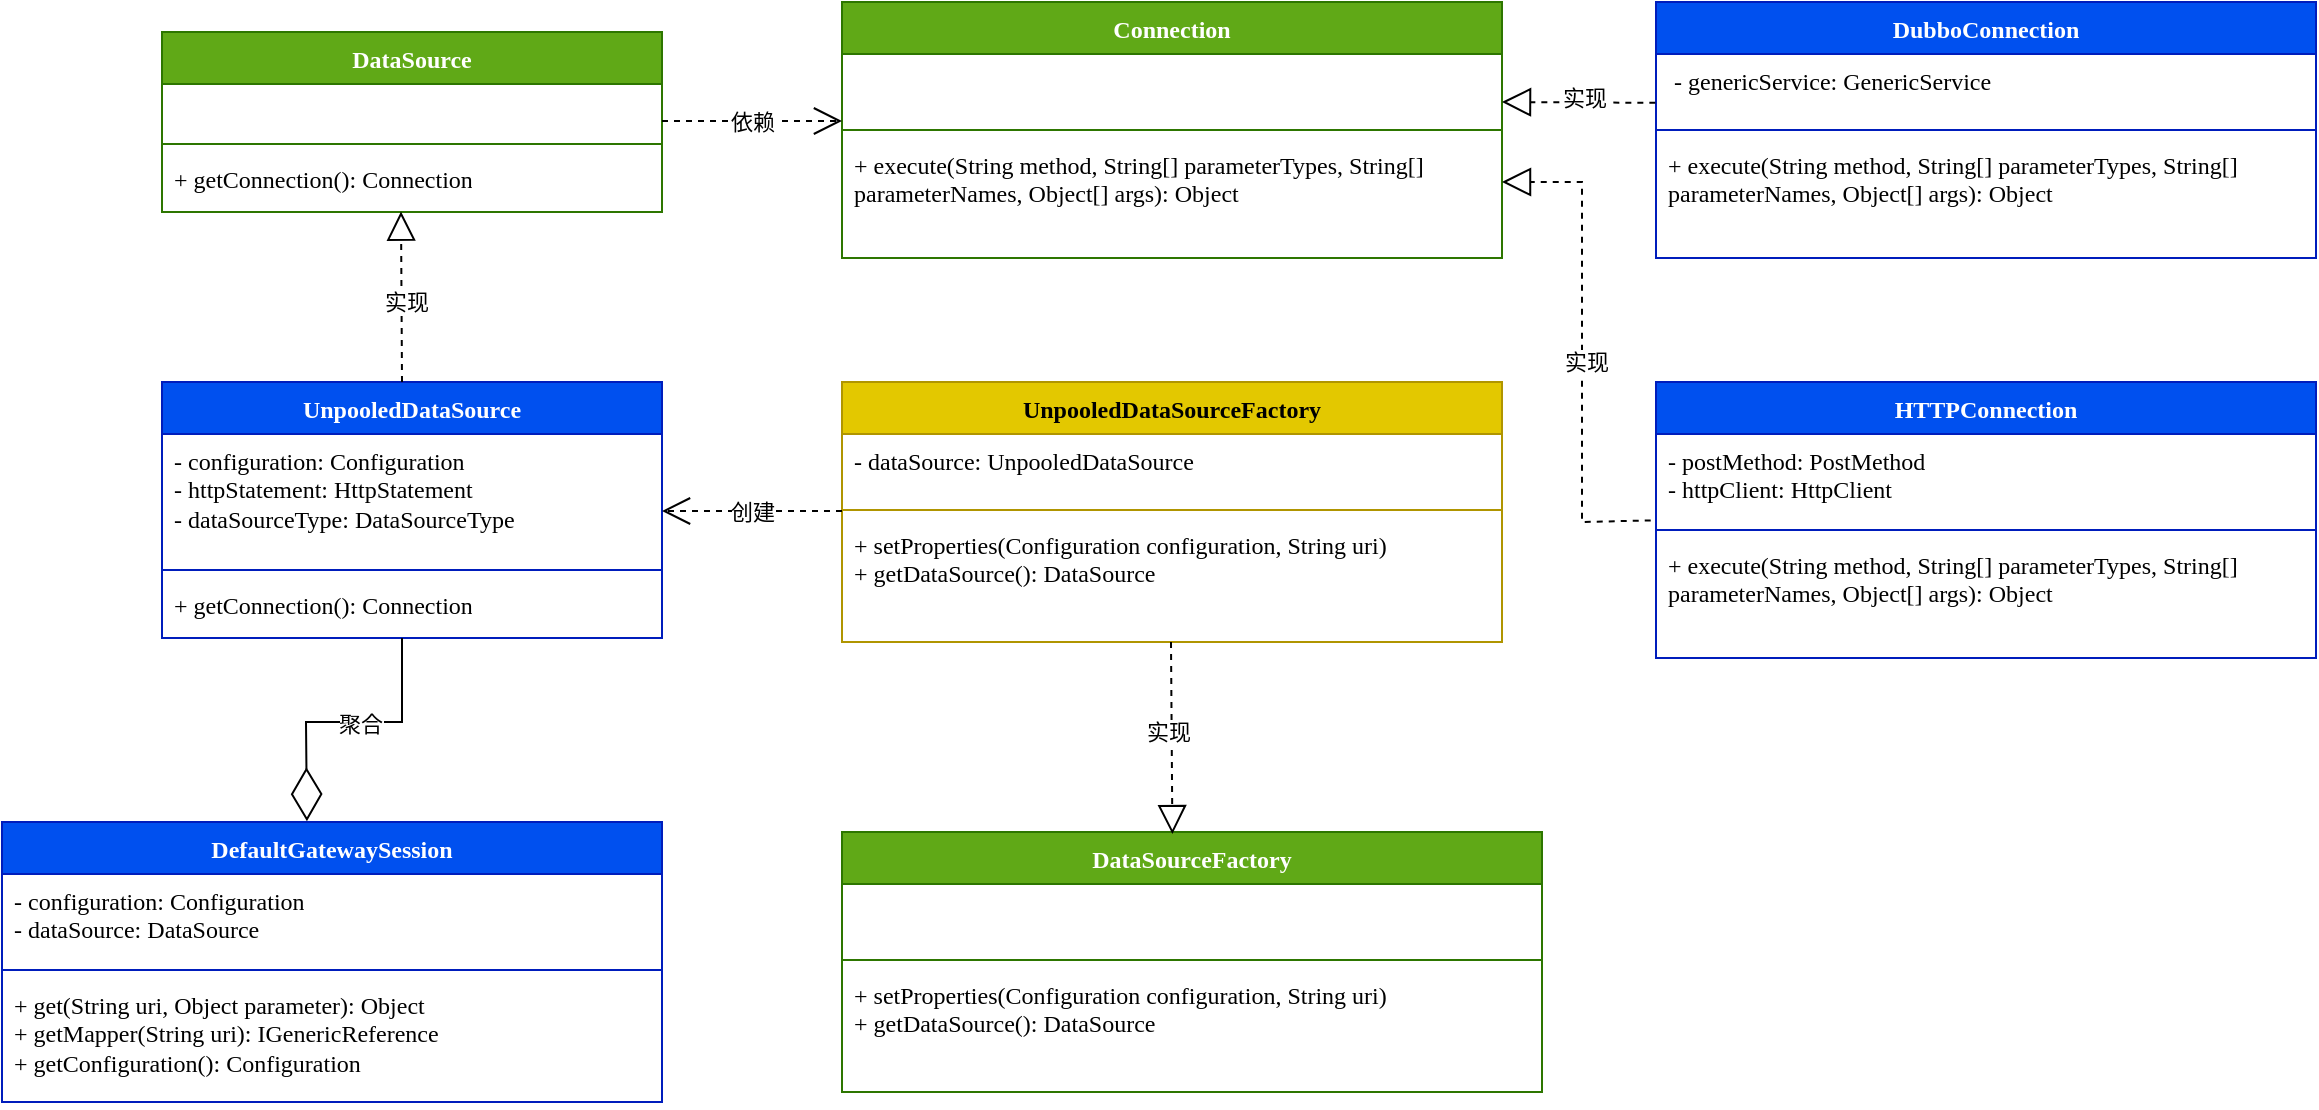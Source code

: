 <mxfile version="24.0.1" type="github">
  <diagram name="第 1 页" id="USrFYipgYp_KT1rdQ8zf">
    <mxGraphModel dx="1050" dy="530" grid="1" gridSize="10" guides="1" tooltips="1" connect="1" arrows="1" fold="1" page="1" pageScale="1" pageWidth="827" pageHeight="1169" math="0" shadow="0">
      <root>
        <mxCell id="0" />
        <mxCell id="1" parent="0" />
        <mxCell id="pNkTz1-p1m6hmrgj7PNW-1" value="&lt;font face=&quot;Lucida Console&quot;&gt;DataSource&lt;/font&gt;" style="swimlane;fontStyle=1;align=center;verticalAlign=top;childLayout=stackLayout;horizontal=1;startSize=26;horizontalStack=0;resizeParent=1;resizeParentMax=0;resizeLast=0;collapsible=1;marginBottom=0;whiteSpace=wrap;html=1;fillColor=#60a917;strokeColor=#2D7600;fontColor=#ffffff;" vertex="1" parent="1">
          <mxGeometry x="80" y="145" width="250" height="90" as="geometry" />
        </mxCell>
        <mxCell id="pNkTz1-p1m6hmrgj7PNW-2" value="&amp;nbsp;" style="text;strokeColor=none;fillColor=none;align=left;verticalAlign=top;spacingLeft=4;spacingRight=4;overflow=hidden;rotatable=0;points=[[0,0.5],[1,0.5]];portConstraint=eastwest;whiteSpace=wrap;html=1;" vertex="1" parent="pNkTz1-p1m6hmrgj7PNW-1">
          <mxGeometry y="26" width="250" height="26" as="geometry" />
        </mxCell>
        <mxCell id="pNkTz1-p1m6hmrgj7PNW-3" value="" style="line;strokeWidth=1;fillColor=none;align=left;verticalAlign=middle;spacingTop=-1;spacingLeft=3;spacingRight=3;rotatable=0;labelPosition=right;points=[];portConstraint=eastwest;strokeColor=inherit;" vertex="1" parent="pNkTz1-p1m6hmrgj7PNW-1">
          <mxGeometry y="52" width="250" height="8" as="geometry" />
        </mxCell>
        <mxCell id="pNkTz1-p1m6hmrgj7PNW-4" value="&lt;font face=&quot;Lucida Console&quot;&gt;+&amp;nbsp;getConnection(): Connection&lt;/font&gt;" style="text;strokeColor=none;fillColor=none;align=left;verticalAlign=top;spacingLeft=4;spacingRight=4;overflow=hidden;rotatable=0;points=[[0,0.5],[1,0.5]];portConstraint=eastwest;whiteSpace=wrap;html=1;" vertex="1" parent="pNkTz1-p1m6hmrgj7PNW-1">
          <mxGeometry y="60" width="250" height="30" as="geometry" />
        </mxCell>
        <mxCell id="pNkTz1-p1m6hmrgj7PNW-5" value="&lt;font face=&quot;Lucida Console&quot;&gt;Connection&lt;/font&gt;" style="swimlane;fontStyle=1;align=center;verticalAlign=top;childLayout=stackLayout;horizontal=1;startSize=26;horizontalStack=0;resizeParent=1;resizeParentMax=0;resizeLast=0;collapsible=1;marginBottom=0;whiteSpace=wrap;html=1;fillColor=#60a917;strokeColor=#2D7600;fontColor=#ffffff;" vertex="1" parent="1">
          <mxGeometry x="420" y="130" width="330" height="128" as="geometry" />
        </mxCell>
        <mxCell id="pNkTz1-p1m6hmrgj7PNW-6" value="&amp;nbsp;" style="text;strokeColor=none;fillColor=none;align=left;verticalAlign=top;spacingLeft=4;spacingRight=4;overflow=hidden;rotatable=0;points=[[0,0.5],[1,0.5]];portConstraint=eastwest;whiteSpace=wrap;html=1;" vertex="1" parent="pNkTz1-p1m6hmrgj7PNW-5">
          <mxGeometry y="26" width="330" height="34" as="geometry" />
        </mxCell>
        <mxCell id="pNkTz1-p1m6hmrgj7PNW-7" value="" style="line;strokeWidth=1;fillColor=none;align=left;verticalAlign=middle;spacingTop=-1;spacingLeft=3;spacingRight=3;rotatable=0;labelPosition=right;points=[];portConstraint=eastwest;strokeColor=inherit;" vertex="1" parent="pNkTz1-p1m6hmrgj7PNW-5">
          <mxGeometry y="60" width="330" height="8" as="geometry" />
        </mxCell>
        <mxCell id="pNkTz1-p1m6hmrgj7PNW-8" value="&lt;font face=&quot;Lucida Console&quot;&gt;+ execute(String method, String[] parameterTypes, String[] parameterNames, Object[] args): Object&lt;/font&gt;" style="text;strokeColor=none;fillColor=none;align=left;verticalAlign=top;spacingLeft=4;spacingRight=4;overflow=hidden;rotatable=0;points=[[0,0.5],[1,0.5]];portConstraint=eastwest;whiteSpace=wrap;html=1;" vertex="1" parent="pNkTz1-p1m6hmrgj7PNW-5">
          <mxGeometry y="68" width="330" height="60" as="geometry" />
        </mxCell>
        <mxCell id="pNkTz1-p1m6hmrgj7PNW-9" value="&lt;font face=&quot;Lucida Console&quot;&gt;UnpooledDataSource&lt;/font&gt;" style="swimlane;fontStyle=1;align=center;verticalAlign=top;childLayout=stackLayout;horizontal=1;startSize=26;horizontalStack=0;resizeParent=1;resizeParentMax=0;resizeLast=0;collapsible=1;marginBottom=0;whiteSpace=wrap;html=1;fillColor=#0050ef;strokeColor=#001DBC;fontColor=#ffffff;" vertex="1" parent="1">
          <mxGeometry x="80" y="320" width="250" height="128" as="geometry" />
        </mxCell>
        <mxCell id="pNkTz1-p1m6hmrgj7PNW-10" value="&lt;font face=&quot;Lucida Console&quot;&gt;- configuration: Configuration&lt;/font&gt;&lt;div&gt;&lt;font face=&quot;Lucida Console&quot;&gt;-&amp;nbsp;&lt;/font&gt;&lt;span style=&quot;background-color: initial;&quot;&gt;&lt;font face=&quot;Lucida Console&quot;&gt;httpStatement: H&lt;/font&gt;&lt;/span&gt;&lt;span style=&quot;background-color: initial;&quot;&gt;&lt;font face=&quot;Lucida Console&quot;&gt;ttpStatement&lt;/font&gt;&lt;/span&gt;&lt;/div&gt;&lt;div&gt;&lt;span style=&quot;background-color: initial;&quot;&gt;&lt;font face=&quot;Lucida Console&quot;&gt;-&amp;nbsp;&lt;/font&gt;&lt;/span&gt;&lt;span style=&quot;background-color: initial;&quot;&gt;&lt;font face=&quot;Lucida Console&quot;&gt;dataSourceType: D&lt;/font&gt;&lt;/span&gt;&lt;span style=&quot;background-color: initial;&quot;&gt;&lt;font face=&quot;Lucida Console&quot;&gt;ataSourceType&lt;/font&gt;&lt;/span&gt;&lt;/div&gt;" style="text;strokeColor=none;fillColor=none;align=left;verticalAlign=top;spacingLeft=4;spacingRight=4;overflow=hidden;rotatable=0;points=[[0,0.5],[1,0.5]];portConstraint=eastwest;whiteSpace=wrap;html=1;" vertex="1" parent="pNkTz1-p1m6hmrgj7PNW-9">
          <mxGeometry y="26" width="250" height="64" as="geometry" />
        </mxCell>
        <mxCell id="pNkTz1-p1m6hmrgj7PNW-11" value="" style="line;strokeWidth=1;fillColor=none;align=left;verticalAlign=middle;spacingTop=-1;spacingLeft=3;spacingRight=3;rotatable=0;labelPosition=right;points=[];portConstraint=eastwest;strokeColor=inherit;" vertex="1" parent="pNkTz1-p1m6hmrgj7PNW-9">
          <mxGeometry y="90" width="250" height="8" as="geometry" />
        </mxCell>
        <mxCell id="pNkTz1-p1m6hmrgj7PNW-12" value="&lt;font face=&quot;Lucida Console&quot;&gt;+&amp;nbsp;getConnection(): Connection&lt;/font&gt;" style="text;strokeColor=none;fillColor=none;align=left;verticalAlign=top;spacingLeft=4;spacingRight=4;overflow=hidden;rotatable=0;points=[[0,0.5],[1,0.5]];portConstraint=eastwest;whiteSpace=wrap;html=1;" vertex="1" parent="pNkTz1-p1m6hmrgj7PNW-9">
          <mxGeometry y="98" width="250" height="30" as="geometry" />
        </mxCell>
        <mxCell id="pNkTz1-p1m6hmrgj7PNW-13" value="&lt;font face=&quot;Lucida Console&quot;&gt;UnpooledDataSourceFactory&lt;/font&gt;" style="swimlane;fontStyle=1;align=center;verticalAlign=top;childLayout=stackLayout;horizontal=1;startSize=26;horizontalStack=0;resizeParent=1;resizeParentMax=0;resizeLast=0;collapsible=1;marginBottom=0;whiteSpace=wrap;html=1;fillColor=#e3c800;strokeColor=#B09500;fontColor=#000000;" vertex="1" parent="1">
          <mxGeometry x="420" y="320" width="330" height="130" as="geometry" />
        </mxCell>
        <mxCell id="pNkTz1-p1m6hmrgj7PNW-14" value="&lt;font face=&quot;Lucida Console&quot;&gt;- dataSource:&amp;nbsp;UnpooledDataSource&lt;/font&gt;" style="text;strokeColor=none;fillColor=none;align=left;verticalAlign=top;spacingLeft=4;spacingRight=4;overflow=hidden;rotatable=0;points=[[0,0.5],[1,0.5]];portConstraint=eastwest;whiteSpace=wrap;html=1;" vertex="1" parent="pNkTz1-p1m6hmrgj7PNW-13">
          <mxGeometry y="26" width="330" height="34" as="geometry" />
        </mxCell>
        <mxCell id="pNkTz1-p1m6hmrgj7PNW-15" value="" style="line;strokeWidth=1;fillColor=none;align=left;verticalAlign=middle;spacingTop=-1;spacingLeft=3;spacingRight=3;rotatable=0;labelPosition=right;points=[];portConstraint=eastwest;strokeColor=inherit;" vertex="1" parent="pNkTz1-p1m6hmrgj7PNW-13">
          <mxGeometry y="60" width="330" height="8" as="geometry" />
        </mxCell>
        <mxCell id="pNkTz1-p1m6hmrgj7PNW-16" value="&lt;font face=&quot;Lucida Console&quot;&gt;+&amp;nbsp;setProperties(Configuration configuration, String uri)&lt;/font&gt;&lt;div&gt;&lt;font face=&quot;Lucida Console&quot;&gt;+&amp;nbsp;&lt;/font&gt;&lt;span style=&quot;background-color: initial;&quot;&gt;&lt;font face=&quot;Lucida Console&quot;&gt;getDataSource(): DataSource&lt;/font&gt;&lt;/span&gt;&lt;/div&gt;" style="text;strokeColor=none;fillColor=none;align=left;verticalAlign=top;spacingLeft=4;spacingRight=4;overflow=hidden;rotatable=0;points=[[0,0.5],[1,0.5]];portConstraint=eastwest;whiteSpace=wrap;html=1;" vertex="1" parent="pNkTz1-p1m6hmrgj7PNW-13">
          <mxGeometry y="68" width="330" height="62" as="geometry" />
        </mxCell>
        <mxCell id="pNkTz1-p1m6hmrgj7PNW-17" value="&lt;font face=&quot;Lucida Console&quot;&gt;DataSourceFactory&lt;/font&gt;" style="swimlane;fontStyle=1;align=center;verticalAlign=top;childLayout=stackLayout;horizontal=1;startSize=26;horizontalStack=0;resizeParent=1;resizeParentMax=0;resizeLast=0;collapsible=1;marginBottom=0;whiteSpace=wrap;html=1;fillColor=#60a917;strokeColor=#2D7600;fontColor=#ffffff;" vertex="1" parent="1">
          <mxGeometry x="420" y="545" width="350" height="130" as="geometry" />
        </mxCell>
        <mxCell id="pNkTz1-p1m6hmrgj7PNW-18" value="&lt;font face=&quot;Lucida Console&quot;&gt;&amp;nbsp;&lt;/font&gt;" style="text;strokeColor=none;fillColor=none;align=left;verticalAlign=top;spacingLeft=4;spacingRight=4;overflow=hidden;rotatable=0;points=[[0,0.5],[1,0.5]];portConstraint=eastwest;whiteSpace=wrap;html=1;" vertex="1" parent="pNkTz1-p1m6hmrgj7PNW-17">
          <mxGeometry y="26" width="350" height="34" as="geometry" />
        </mxCell>
        <mxCell id="pNkTz1-p1m6hmrgj7PNW-19" value="" style="line;strokeWidth=1;fillColor=none;align=left;verticalAlign=middle;spacingTop=-1;spacingLeft=3;spacingRight=3;rotatable=0;labelPosition=right;points=[];portConstraint=eastwest;strokeColor=inherit;" vertex="1" parent="pNkTz1-p1m6hmrgj7PNW-17">
          <mxGeometry y="60" width="350" height="8" as="geometry" />
        </mxCell>
        <mxCell id="pNkTz1-p1m6hmrgj7PNW-20" value="&lt;font face=&quot;Lucida Console&quot;&gt;+&amp;nbsp;setProperties(Configuration configuration, String uri)&lt;/font&gt;&lt;div&gt;&lt;font face=&quot;Lucida Console&quot;&gt;+&amp;nbsp;&lt;/font&gt;&lt;span style=&quot;background-color: initial;&quot;&gt;&lt;font face=&quot;Lucida Console&quot;&gt;getDataSource(): DataSource&lt;/font&gt;&lt;/span&gt;&lt;/div&gt;" style="text;strokeColor=none;fillColor=none;align=left;verticalAlign=top;spacingLeft=4;spacingRight=4;overflow=hidden;rotatable=0;points=[[0,0.5],[1,0.5]];portConstraint=eastwest;whiteSpace=wrap;html=1;" vertex="1" parent="pNkTz1-p1m6hmrgj7PNW-17">
          <mxGeometry y="68" width="350" height="62" as="geometry" />
        </mxCell>
        <mxCell id="pNkTz1-p1m6hmrgj7PNW-21" value="&lt;font face=&quot;Lucida Console&quot;&gt;DefaultGatewaySession&lt;/font&gt;" style="swimlane;fontStyle=1;align=center;verticalAlign=top;childLayout=stackLayout;horizontal=1;startSize=26;horizontalStack=0;resizeParent=1;resizeParentMax=0;resizeLast=0;collapsible=1;marginBottom=0;whiteSpace=wrap;html=1;fillColor=#0050ef;strokeColor=#001DBC;fontColor=#ffffff;" vertex="1" parent="1">
          <mxGeometry y="540" width="330" height="140" as="geometry" />
        </mxCell>
        <mxCell id="pNkTz1-p1m6hmrgj7PNW-22" value="&lt;span style=&quot;font-family: &amp;quot;Lucida Console&amp;quot;;&quot;&gt;- configuration: Configuration&lt;/span&gt;&lt;div&gt;&lt;span style=&quot;font-family: &amp;quot;Lucida Console&amp;quot;;&quot;&gt;-&amp;nbsp;&lt;/span&gt;&lt;span style=&quot;background-color: initial;&quot;&gt;&lt;font face=&quot;Lucida Console&quot;&gt;dataSource: D&lt;/font&gt;&lt;/span&gt;&lt;span style=&quot;background-color: initial;&quot;&gt;&lt;font face=&quot;Lucida Console&quot;&gt;ataSource&lt;/font&gt;&lt;/span&gt;&lt;/div&gt;" style="text;strokeColor=none;fillColor=none;align=left;verticalAlign=top;spacingLeft=4;spacingRight=4;overflow=hidden;rotatable=0;points=[[0,0.5],[1,0.5]];portConstraint=eastwest;whiteSpace=wrap;html=1;" vertex="1" parent="pNkTz1-p1m6hmrgj7PNW-21">
          <mxGeometry y="26" width="330" height="44" as="geometry" />
        </mxCell>
        <mxCell id="pNkTz1-p1m6hmrgj7PNW-23" value="" style="line;strokeWidth=1;fillColor=none;align=left;verticalAlign=middle;spacingTop=-1;spacingLeft=3;spacingRight=3;rotatable=0;labelPosition=right;points=[];portConstraint=eastwest;strokeColor=inherit;" vertex="1" parent="pNkTz1-p1m6hmrgj7PNW-21">
          <mxGeometry y="70" width="330" height="8" as="geometry" />
        </mxCell>
        <mxCell id="pNkTz1-p1m6hmrgj7PNW-24" value="&lt;div&gt;&lt;font face=&quot;Lucida Console&quot;&gt;+ get(String uri, Object parameter): Object&lt;/font&gt;&lt;/div&gt;&lt;div&gt;&lt;font face=&quot;Lucida Console&quot;&gt;+ getMapper(String uri): IGenericReference&lt;/font&gt;&lt;/div&gt;&lt;div&gt;&lt;font face=&quot;Lucida Console&quot;&gt;+ getConfiguration(): Configuration&lt;/font&gt;&lt;/div&gt;" style="text;strokeColor=none;fillColor=none;align=left;verticalAlign=top;spacingLeft=4;spacingRight=4;overflow=hidden;rotatable=0;points=[[0,0.5],[1,0.5]];portConstraint=eastwest;whiteSpace=wrap;html=1;" vertex="1" parent="pNkTz1-p1m6hmrgj7PNW-21">
          <mxGeometry y="78" width="330" height="62" as="geometry" />
        </mxCell>
        <mxCell id="pNkTz1-p1m6hmrgj7PNW-25" value="" style="endArrow=block;dashed=1;endFill=0;endSize=12;html=1;rounded=0;entryX=0.478;entryY=0.993;entryDx=0;entryDy=0;entryPerimeter=0;" edge="1" parent="1" target="pNkTz1-p1m6hmrgj7PNW-4">
          <mxGeometry width="160" relative="1" as="geometry">
            <mxPoint x="200" y="320" as="sourcePoint" />
            <mxPoint x="200" y="245" as="targetPoint" />
          </mxGeometry>
        </mxCell>
        <mxCell id="pNkTz1-p1m6hmrgj7PNW-26" value="实现" style="edgeLabel;html=1;align=center;verticalAlign=middle;resizable=0;points=[];" vertex="1" connectable="0" parent="pNkTz1-p1m6hmrgj7PNW-25">
          <mxGeometry x="-0.058" y="-2" relative="1" as="geometry">
            <mxPoint as="offset" />
          </mxGeometry>
        </mxCell>
        <mxCell id="pNkTz1-p1m6hmrgj7PNW-27" value="" style="endArrow=block;dashed=1;endFill=0;endSize=12;html=1;rounded=0;exitX=0.5;exitY=0;exitDx=0;exitDy=0;entryX=0.472;entryY=0.008;entryDx=0;entryDy=0;entryPerimeter=0;" edge="1" parent="1" target="pNkTz1-p1m6hmrgj7PNW-17">
          <mxGeometry width="160" relative="1" as="geometry">
            <mxPoint x="584.5" y="450" as="sourcePoint" />
            <mxPoint x="585" y="540" as="targetPoint" />
          </mxGeometry>
        </mxCell>
        <mxCell id="pNkTz1-p1m6hmrgj7PNW-28" value="实现" style="edgeLabel;html=1;align=center;verticalAlign=middle;resizable=0;points=[];" vertex="1" connectable="0" parent="pNkTz1-p1m6hmrgj7PNW-27">
          <mxGeometry x="-0.058" y="-2" relative="1" as="geometry">
            <mxPoint as="offset" />
          </mxGeometry>
        </mxCell>
        <mxCell id="pNkTz1-p1m6hmrgj7PNW-31" value="" style="endArrow=diamondThin;endFill=0;endSize=24;html=1;rounded=0;entryX=0.462;entryY=-0.003;entryDx=0;entryDy=0;entryPerimeter=0;" edge="1" parent="1" target="pNkTz1-p1m6hmrgj7PNW-21">
          <mxGeometry width="160" relative="1" as="geometry">
            <mxPoint x="200" y="448" as="sourcePoint" />
            <mxPoint x="200" y="579" as="targetPoint" />
            <Array as="points">
              <mxPoint x="200" y="490" />
              <mxPoint x="152" y="490" />
            </Array>
          </mxGeometry>
        </mxCell>
        <mxCell id="pNkTz1-p1m6hmrgj7PNW-32" value="聚合" style="edgeLabel;html=1;align=center;verticalAlign=middle;resizable=0;points=[];" vertex="1" connectable="0" parent="pNkTz1-p1m6hmrgj7PNW-31">
          <mxGeometry x="-0.099" y="1" relative="1" as="geometry">
            <mxPoint as="offset" />
          </mxGeometry>
        </mxCell>
        <mxCell id="pNkTz1-p1m6hmrgj7PNW-33" value="创建" style="endArrow=open;endSize=12;dashed=1;html=1;rounded=0;entryX=0;entryY=0.827;entryDx=0;entryDy=0;entryPerimeter=0;" edge="1" parent="1">
          <mxGeometry width="160" relative="1" as="geometry">
            <mxPoint x="420" y="384.5" as="sourcePoint" />
            <mxPoint x="330" y="384.5" as="targetPoint" />
          </mxGeometry>
        </mxCell>
        <mxCell id="pNkTz1-p1m6hmrgj7PNW-34" value="依赖" style="endArrow=open;endSize=12;dashed=1;html=1;rounded=0;entryX=0;entryY=0.827;entryDx=0;entryDy=0;entryPerimeter=0;" edge="1" parent="1">
          <mxGeometry width="160" relative="1" as="geometry">
            <mxPoint x="330" y="189.5" as="sourcePoint" />
            <mxPoint x="420" y="189.5" as="targetPoint" />
          </mxGeometry>
        </mxCell>
        <mxCell id="pNkTz1-p1m6hmrgj7PNW-35" value="&lt;font face=&quot;Lucida Console&quot;&gt;DubboConnection&lt;/font&gt;" style="swimlane;fontStyle=1;align=center;verticalAlign=top;childLayout=stackLayout;horizontal=1;startSize=26;horizontalStack=0;resizeParent=1;resizeParentMax=0;resizeLast=0;collapsible=1;marginBottom=0;whiteSpace=wrap;html=1;fillColor=#0050ef;strokeColor=#001DBC;fontColor=#ffffff;" vertex="1" parent="1">
          <mxGeometry x="827" y="130" width="330" height="128" as="geometry" />
        </mxCell>
        <mxCell id="pNkTz1-p1m6hmrgj7PNW-36" value="&lt;font face=&quot;Lucida Console&quot;&gt;&amp;nbsp;- genericService: GenericService&lt;/font&gt;" style="text;strokeColor=none;fillColor=none;align=left;verticalAlign=top;spacingLeft=4;spacingRight=4;overflow=hidden;rotatable=0;points=[[0,0.5],[1,0.5]];portConstraint=eastwest;whiteSpace=wrap;html=1;" vertex="1" parent="pNkTz1-p1m6hmrgj7PNW-35">
          <mxGeometry y="26" width="330" height="34" as="geometry" />
        </mxCell>
        <mxCell id="pNkTz1-p1m6hmrgj7PNW-43" value="" style="endArrow=block;dashed=1;endFill=0;endSize=12;html=1;rounded=0;exitX=-0.001;exitY=0.718;exitDx=0;exitDy=0;exitPerimeter=0;" edge="1" parent="pNkTz1-p1m6hmrgj7PNW-35" source="pNkTz1-p1m6hmrgj7PNW-36">
          <mxGeometry width="160" relative="1" as="geometry">
            <mxPoint x="-7" y="50" as="sourcePoint" />
            <mxPoint x="-77" y="50" as="targetPoint" />
          </mxGeometry>
        </mxCell>
        <mxCell id="pNkTz1-p1m6hmrgj7PNW-44" value="实现" style="edgeLabel;html=1;align=center;verticalAlign=middle;resizable=0;points=[];" vertex="1" connectable="0" parent="pNkTz1-p1m6hmrgj7PNW-43">
          <mxGeometry x="-0.058" y="-2" relative="1" as="geometry">
            <mxPoint as="offset" />
          </mxGeometry>
        </mxCell>
        <mxCell id="pNkTz1-p1m6hmrgj7PNW-37" value="" style="line;strokeWidth=1;fillColor=none;align=left;verticalAlign=middle;spacingTop=-1;spacingLeft=3;spacingRight=3;rotatable=0;labelPosition=right;points=[];portConstraint=eastwest;strokeColor=inherit;" vertex="1" parent="pNkTz1-p1m6hmrgj7PNW-35">
          <mxGeometry y="60" width="330" height="8" as="geometry" />
        </mxCell>
        <mxCell id="pNkTz1-p1m6hmrgj7PNW-38" value="&lt;font face=&quot;Lucida Console&quot;&gt;+ execute(String method, String[] parameterTypes, String[] parameterNames, Object[] args): Object&lt;/font&gt;" style="text;strokeColor=none;fillColor=none;align=left;verticalAlign=top;spacingLeft=4;spacingRight=4;overflow=hidden;rotatable=0;points=[[0,0.5],[1,0.5]];portConstraint=eastwest;whiteSpace=wrap;html=1;" vertex="1" parent="pNkTz1-p1m6hmrgj7PNW-35">
          <mxGeometry y="68" width="330" height="60" as="geometry" />
        </mxCell>
        <mxCell id="pNkTz1-p1m6hmrgj7PNW-39" value="&lt;font face=&quot;Lucida Console&quot;&gt;HTTPConnection&lt;/font&gt;" style="swimlane;fontStyle=1;align=center;verticalAlign=top;childLayout=stackLayout;horizontal=1;startSize=26;horizontalStack=0;resizeParent=1;resizeParentMax=0;resizeLast=0;collapsible=1;marginBottom=0;whiteSpace=wrap;html=1;fillColor=#0050ef;strokeColor=#001DBC;fontColor=#ffffff;" vertex="1" parent="1">
          <mxGeometry x="827" y="320" width="330" height="138" as="geometry" />
        </mxCell>
        <mxCell id="pNkTz1-p1m6hmrgj7PNW-40" value="&lt;font face=&quot;Lucida Console&quot;&gt;- postMethod: PostMethod&lt;/font&gt;&lt;div&gt;&lt;font face=&quot;Lucida Console&quot;&gt;- httpClient: HttpClient&lt;/font&gt;&lt;/div&gt;" style="text;strokeColor=none;fillColor=none;align=left;verticalAlign=top;spacingLeft=4;spacingRight=4;overflow=hidden;rotatable=0;points=[[0,0.5],[1,0.5]];portConstraint=eastwest;whiteSpace=wrap;html=1;" vertex="1" parent="pNkTz1-p1m6hmrgj7PNW-39">
          <mxGeometry y="26" width="330" height="44" as="geometry" />
        </mxCell>
        <mxCell id="pNkTz1-p1m6hmrgj7PNW-41" value="" style="line;strokeWidth=1;fillColor=none;align=left;verticalAlign=middle;spacingTop=-1;spacingLeft=3;spacingRight=3;rotatable=0;labelPosition=right;points=[];portConstraint=eastwest;strokeColor=inherit;" vertex="1" parent="pNkTz1-p1m6hmrgj7PNW-39">
          <mxGeometry y="70" width="330" height="8" as="geometry" />
        </mxCell>
        <mxCell id="pNkTz1-p1m6hmrgj7PNW-42" value="&lt;font face=&quot;Lucida Console&quot;&gt;+ execute(String method, String[] parameterTypes, String[] parameterNames, Object[] args): Object&lt;/font&gt;" style="text;strokeColor=none;fillColor=none;align=left;verticalAlign=top;spacingLeft=4;spacingRight=4;overflow=hidden;rotatable=0;points=[[0,0.5],[1,0.5]];portConstraint=eastwest;whiteSpace=wrap;html=1;" vertex="1" parent="pNkTz1-p1m6hmrgj7PNW-39">
          <mxGeometry y="78" width="330" height="60" as="geometry" />
        </mxCell>
        <mxCell id="pNkTz1-p1m6hmrgj7PNW-46" value="" style="endArrow=block;dashed=1;endFill=0;endSize=12;html=1;rounded=0;exitX=-0.008;exitY=0.982;exitDx=0;exitDy=0;exitPerimeter=0;" edge="1" parent="1" source="pNkTz1-p1m6hmrgj7PNW-40">
          <mxGeometry width="160" relative="1" as="geometry">
            <mxPoint x="827" y="220" as="sourcePoint" />
            <mxPoint x="750" y="220" as="targetPoint" />
            <Array as="points">
              <mxPoint x="790" y="390" />
              <mxPoint x="790" y="220" />
            </Array>
          </mxGeometry>
        </mxCell>
        <mxCell id="pNkTz1-p1m6hmrgj7PNW-47" value="实现" style="edgeLabel;html=1;align=center;verticalAlign=middle;resizable=0;points=[];" vertex="1" connectable="0" parent="pNkTz1-p1m6hmrgj7PNW-46">
          <mxGeometry x="-0.058" y="-2" relative="1" as="geometry">
            <mxPoint as="offset" />
          </mxGeometry>
        </mxCell>
      </root>
    </mxGraphModel>
  </diagram>
</mxfile>
